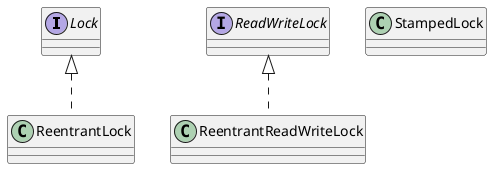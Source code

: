 @startuml

interface Lock
interface ReadWriteLock
class ReentrantLock
class ReentrantReadWriteLock
class StampedLock

ReentrantReadWriteLock +-- ReentrantReadWriteLock.ReadLock
ReentrantReadWriteLock +-- ReentrantReadWriteLock.WriteLock
ReentrantReadWriteLock +-- ReentrantReadWriteLock.FairSync
ReentrantReadWriteLock +-- ReentrantReadWriteLock.NonfairSync

ReentrantLock +-- ReentrantLock.FairSync
ReentrantLock +-- ReentrantLock.NonfairSync

StampedLock +-- StampedLock.ReadLockView
StampedLock +-- StampedLock.WriteLockView

ReadWriteLock <|.. ReentrantReadWriteLock
Lock <|.. ReentrantReadWriteLock.ReadLock
Lock <|.. ReentrantReadWriteLock.WriteLock
Lock <|.. StampedLock.ReadLockView
Lock <|.. StampedLock.WriteLockView
Lock <|.. ReentrantLock

@enduml